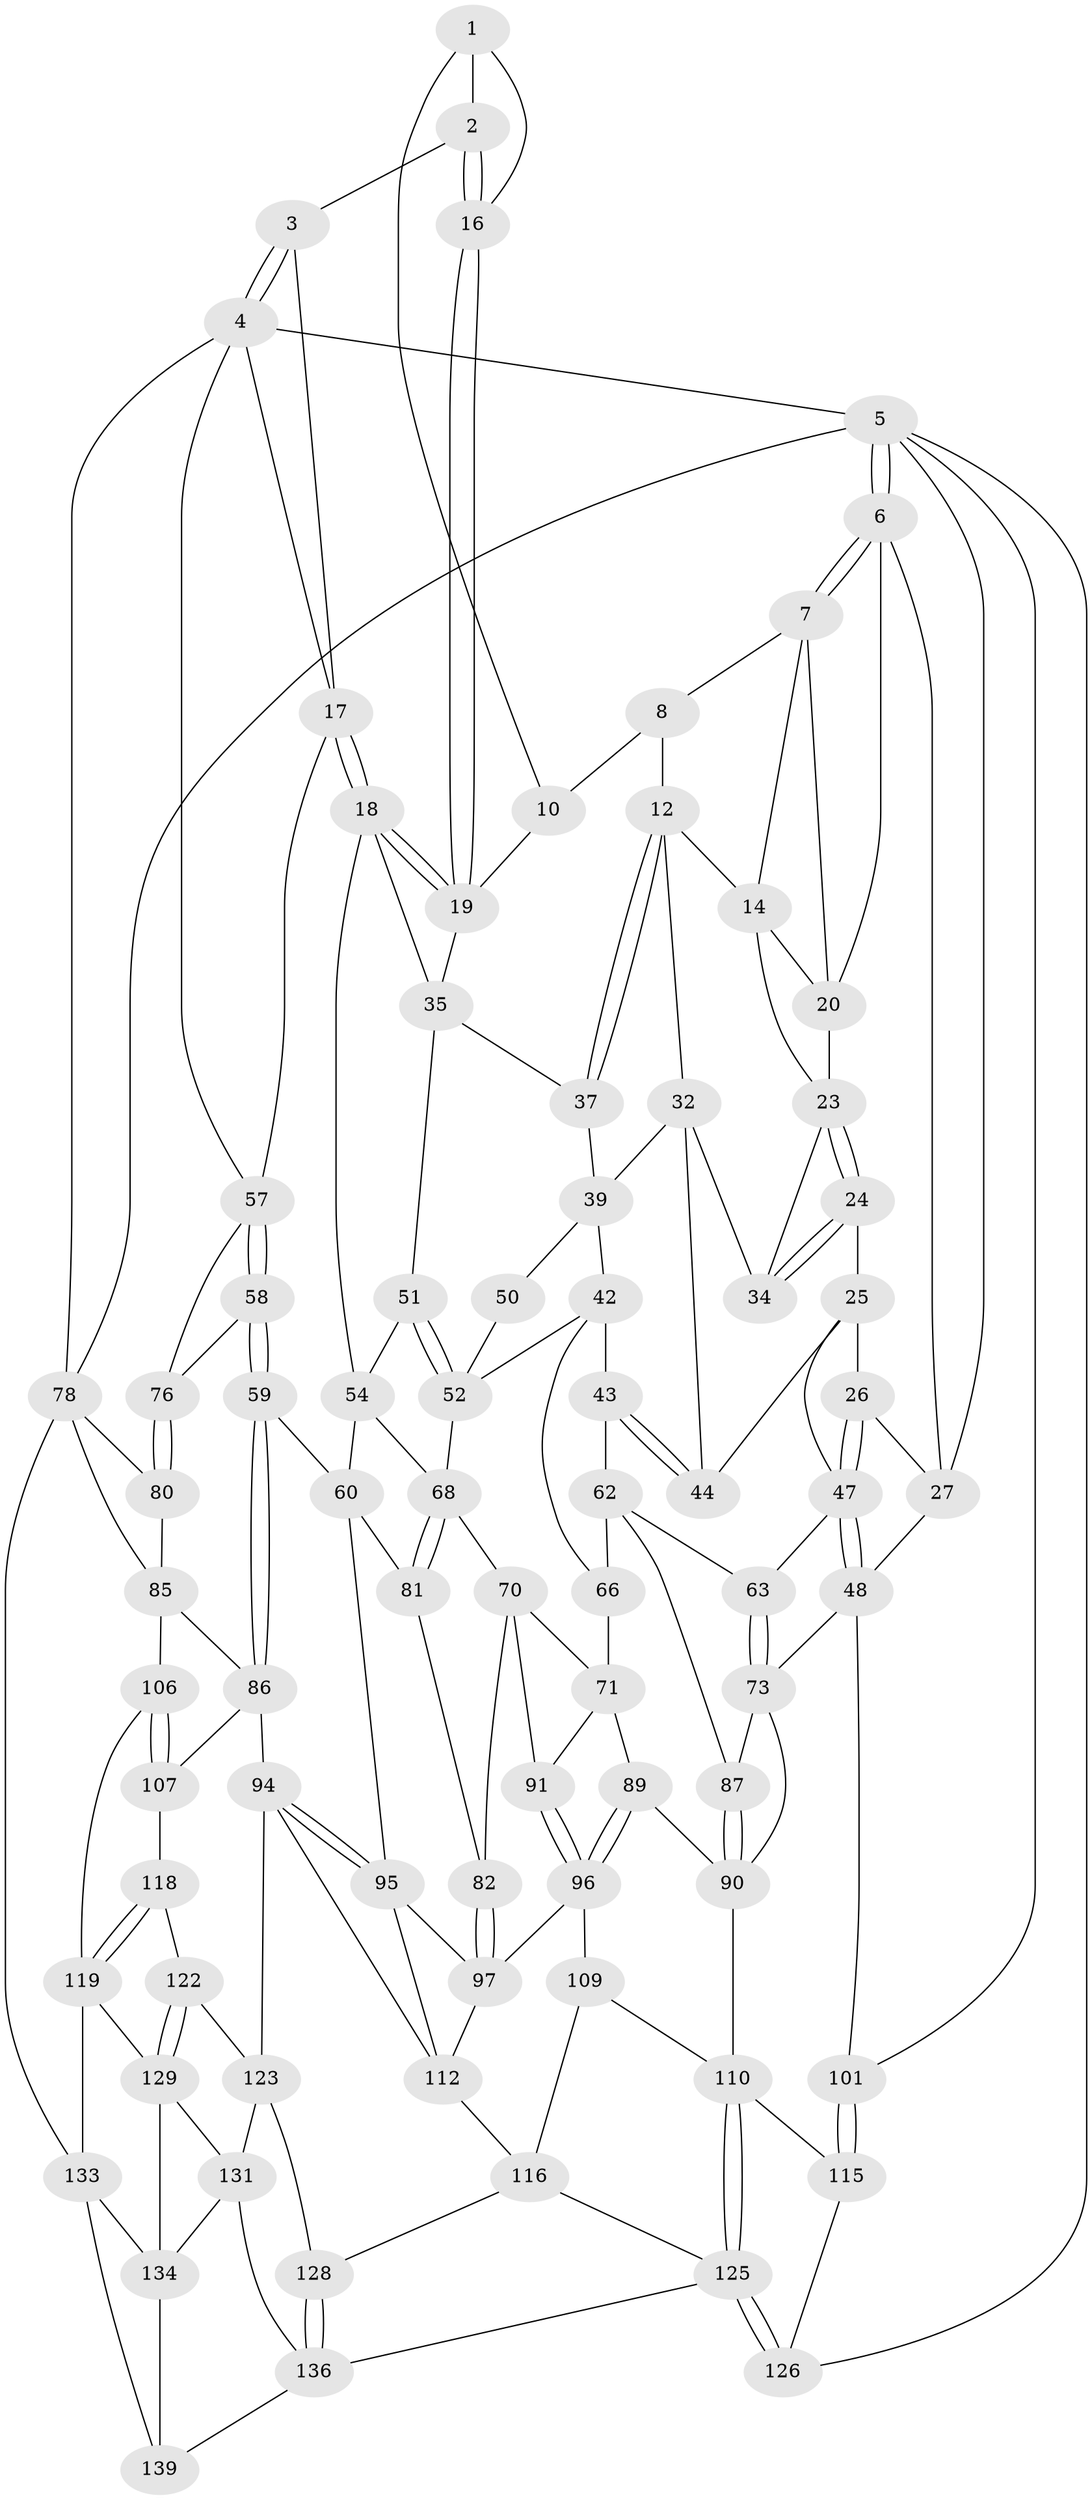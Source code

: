 // Generated by graph-tools (version 1.1) at 2025/24/03/03/25 07:24:34]
// undirected, 82 vertices, 180 edges
graph export_dot {
graph [start="1"]
  node [color=gray90,style=filled];
  1 [pos="+0.7430891365951512+0",super="+9"];
  2 [pos="+0.8058531481328752+0"];
  3 [pos="+0.8101455852787435+0"];
  4 [pos="+1+0",super="+64"];
  5 [pos="+0+0",super="+103"];
  6 [pos="+0+0",super="+21"];
  7 [pos="+0.3143787291131774+0",super="+15"];
  8 [pos="+0.6035483069082784+0",super="+11"];
  10 [pos="+0.5499514361190492+0.09552996172909477"];
  12 [pos="+0.46884776507684917+0.09205227570018958",super="+13"];
  14 [pos="+0.3284286684905815+0",super="+28"];
  16 [pos="+0.6858582794413303+0.10681979938174464"];
  17 [pos="+0.7726072187216663+0.2272742004747208",super="+56"];
  18 [pos="+0.733786734525489+0.22228740134301395",super="+40"];
  19 [pos="+0.7014892070158807+0.17464172850937057",super="+31"];
  20 [pos="+0.10546781601993822+0.06114623863067757",super="+22"];
  23 [pos="+0.12863555276443625+0.14204254161425148",super="+30"];
  24 [pos="+0.09871102848234015+0.19958203382201614"];
  25 [pos="+0.09202475361593651+0.20380456387386972",super="+46"];
  26 [pos="+0.06981285840765063+0.2101449004913411"];
  27 [pos="+0.010821313648062207+0.18439612582809614",super="+29"];
  32 [pos="+0.32282922801719+0.1933318241511205",super="+33"];
  34 [pos="+0.2498026076767349+0.22825193416922418"];
  35 [pos="+0.5622361269926621+0.19787850504445728",super="+36"];
  37 [pos="+0.47158506437214354+0.24938451297997044",super="+38"];
  39 [pos="+0.33862968730488663+0.20642899516760638",super="+41"];
  42 [pos="+0.33900905911943485+0.3438287911828892",super="+65"];
  43 [pos="+0.30063440280700193+0.3406600075422006",super="+55"];
  44 [pos="+0.25036789367838336+0.24292824040525846",super="+45"];
  47 [pos="+0.06179614203252832+0.3050495783559088",super="+49"];
  48 [pos="+0+0.42537513754517936",super="+75"];
  50 [pos="+0.42263781288509317+0.2502018569957073"];
  51 [pos="+0.5240979501930828+0.3274515562239222"];
  52 [pos="+0.49637919342981557+0.3740559420406964",super="+53"];
  54 [pos="+0.6062904586312671+0.3312449677091735",super="+61"];
  57 [pos="+0.8276863299431865+0.30740028121961466",super="+72"];
  58 [pos="+0.8524937804980911+0.3699522103918356"];
  59 [pos="+0.817001348987337+0.4143143750921438"];
  60 [pos="+0.7372386621245+0.4488871301482958",super="+92"];
  62 [pos="+0.2459542860546327+0.4424049722006554",super="+67"];
  63 [pos="+0.11941629935667375+0.4289883557606486"];
  66 [pos="+0.35588482798293203+0.45522259630166745"];
  68 [pos="+0.5830450815983269+0.5128862561233475",super="+69"];
  70 [pos="+0.4460734870145599+0.47812882278062846",super="+83"];
  71 [pos="+0.3679247250990899+0.4698250054185657",super="+88"];
  73 [pos="+0.046515979083541305+0.509322270648719",super="+74"];
  76 [pos="+1+0.40384086302233047",super="+77"];
  78 [pos="+1+1",super="+79"];
  80 [pos="+1+0.5709972747593637",super="+84"];
  81 [pos="+0.5897907051510305+0.5397148538494994"];
  82 [pos="+0.4941923722003842+0.5597176877710159"];
  85 [pos="+0.8989611309554729+0.6151302988839841",super="+105"];
  86 [pos="+0.8350161021757384+0.6041739412707511",super="+93"];
  87 [pos="+0.243412414389338+0.5929949770450306"];
  89 [pos="+0.29930802938835394+0.620047781379631"];
  90 [pos="+0.2500842998311039+0.6055355530273738",super="+104"];
  91 [pos="+0.4251509760567149+0.5600545195341149"];
  94 [pos="+0.6982334940726833+0.6665212001446426",super="+114"];
  95 [pos="+0.6532302203361996+0.6020177776295367",super="+100"];
  96 [pos="+0.3421967475839505+0.655322972199758",super="+99"];
  97 [pos="+0.4657578529404302+0.64994725756706",super="+98"];
  101 [pos="+0+0.6025643995481814",super="+102"];
  106 [pos="+1+0.7689448673412215"];
  107 [pos="+0.837362012274542+0.7374417427154601",super="+108"];
  109 [pos="+0.33752791423808015+0.7468200239660627"];
  110 [pos="+0.24057037898838654+0.8230410426014438",super="+111"];
  112 [pos="+0.5455796493104715+0.772798743908205",super="+113"];
  115 [pos="+0.1440561741879624+0.7561266503680947",super="+127"];
  116 [pos="+0.4638387169624841+0.8698257973966271",super="+117"];
  118 [pos="+0.8444820470368005+0.7971723234262463",super="+121"];
  119 [pos="+0.9053978825004847+0.8478890703345896",super="+120"];
  122 [pos="+0.7426066259416787+0.8303251213235445"];
  123 [pos="+0.7411345191314841+0.8325026328753508",super="+124"];
  125 [pos="+0.23632754253677368+1",super="+135"];
  126 [pos="+0.21190101145705206+1"];
  128 [pos="+0.620971102279619+0.9034142163818318"];
  129 [pos="+0.8479065944444439+0.8668920416633685",super="+130"];
  131 [pos="+0.7800606367619111+0.9448523867095644",super="+132"];
  133 [pos="+0.8730871860867973+0.9822479213848452",super="+140"];
  134 [pos="+0.8252111581237447+0.9464394186140546",super="+138"];
  136 [pos="+0.6352375276238843+1",super="+137"];
  139 [pos="+0.7276799573898619+1"];
  1 -- 2;
  1 -- 16;
  1 -- 10;
  2 -- 3;
  2 -- 16;
  2 -- 16;
  3 -- 4;
  3 -- 4;
  3 -- 17;
  4 -- 5;
  4 -- 78;
  4 -- 57;
  4 -- 17;
  5 -- 6;
  5 -- 6;
  5 -- 27;
  5 -- 101;
  5 -- 126;
  5 -- 78;
  6 -- 7;
  6 -- 7;
  6 -- 27;
  6 -- 20;
  7 -- 8;
  7 -- 20;
  7 -- 14;
  8 -- 10;
  8 -- 12;
  10 -- 19;
  12 -- 37;
  12 -- 37;
  12 -- 32;
  12 -- 14;
  14 -- 20;
  14 -- 23;
  16 -- 19;
  16 -- 19;
  17 -- 18;
  17 -- 18;
  17 -- 57;
  18 -- 19;
  18 -- 19;
  18 -- 35;
  18 -- 54;
  19 -- 35;
  20 -- 23;
  23 -- 24;
  23 -- 24;
  23 -- 34;
  24 -- 25;
  24 -- 34;
  24 -- 34;
  25 -- 26;
  25 -- 47;
  25 -- 44;
  26 -- 27;
  26 -- 47;
  26 -- 47;
  27 -- 48;
  32 -- 39;
  32 -- 34;
  32 -- 44;
  35 -- 51;
  35 -- 37;
  37 -- 39;
  39 -- 42;
  39 -- 50;
  42 -- 43;
  42 -- 66;
  42 -- 52;
  43 -- 44 [weight=2];
  43 -- 44;
  43 -- 62;
  47 -- 48;
  47 -- 48;
  47 -- 63;
  48 -- 73;
  48 -- 101;
  50 -- 52;
  51 -- 52;
  51 -- 52;
  51 -- 54;
  52 -- 68;
  54 -- 60;
  54 -- 68;
  57 -- 58;
  57 -- 58;
  57 -- 76;
  58 -- 59;
  58 -- 59;
  58 -- 76;
  59 -- 60;
  59 -- 86;
  59 -- 86;
  60 -- 81;
  60 -- 95;
  62 -- 63;
  62 -- 66;
  62 -- 87;
  63 -- 73;
  63 -- 73;
  66 -- 71;
  68 -- 81;
  68 -- 81;
  68 -- 70;
  70 -- 71;
  70 -- 82;
  70 -- 91;
  71 -- 89;
  71 -- 91;
  73 -- 87;
  73 -- 90;
  76 -- 80 [weight=2];
  76 -- 80;
  78 -- 133;
  78 -- 80;
  78 -- 85;
  80 -- 85;
  81 -- 82;
  82 -- 97;
  82 -- 97;
  85 -- 86;
  85 -- 106;
  86 -- 94;
  86 -- 107;
  87 -- 90;
  87 -- 90;
  89 -- 90;
  89 -- 96;
  89 -- 96;
  90 -- 110;
  91 -- 96;
  91 -- 96;
  94 -- 95;
  94 -- 95;
  94 -- 112;
  94 -- 123;
  95 -- 112;
  95 -- 97;
  96 -- 109;
  96 -- 97;
  97 -- 112;
  101 -- 115 [weight=2];
  101 -- 115;
  106 -- 107;
  106 -- 107;
  106 -- 119;
  107 -- 118;
  109 -- 110;
  109 -- 116;
  110 -- 125;
  110 -- 125;
  110 -- 115;
  112 -- 116;
  115 -- 126;
  116 -- 128;
  116 -- 125;
  118 -- 119;
  118 -- 119;
  118 -- 122;
  119 -- 129;
  119 -- 133;
  122 -- 123;
  122 -- 129;
  122 -- 129;
  123 -- 128;
  123 -- 131;
  125 -- 126;
  125 -- 126;
  125 -- 136;
  128 -- 136;
  128 -- 136;
  129 -- 131;
  129 -- 134;
  131 -- 136;
  131 -- 134;
  133 -- 134;
  133 -- 139;
  134 -- 139;
  136 -- 139;
}
